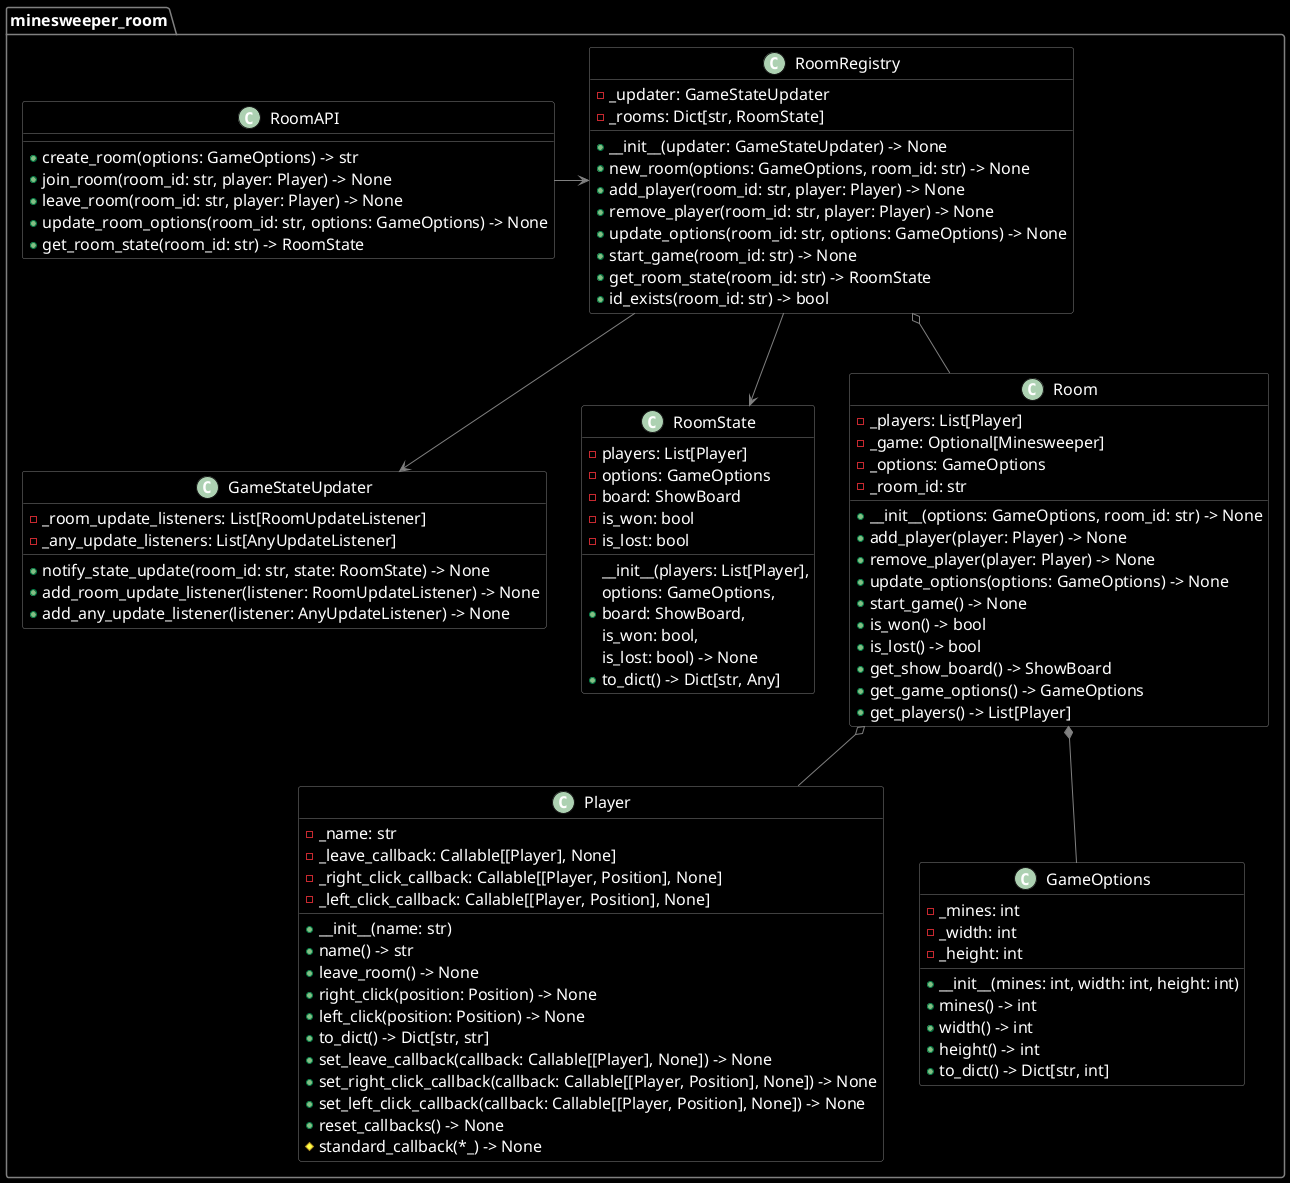 @startuml minesweeper_room

skinparam {

    DefaultFontColor White
    DefaultFontName Monospace
    DefaultFontSize 16
    DefaultBorderColor White
    ArrowColor Gray

    BackgroundColor Black
    BorderColor Gray
    FontColor White

    class {
        BackgroundColor Black
        BorderColor Gray
    }

    package {
        BackgroundColor Black
        BorderColor Gray
    }

}

package minesweeper_room {


    class GameStateUpdater {
        - _room_update_listeners: List[RoomUpdateListener]
        - _any_update_listeners: List[AnyUpdateListener]
        + notify_state_update(room_id: str, state: RoomState) -> None
        + add_room_update_listener(listener: RoomUpdateListener) -> None
        + add_any_update_listener(listener: AnyUpdateListener) -> None
    }

    class RoomState {
        - players: List[Player]
        - options: GameOptions
        - board: ShowBoard
        - is_won: bool
        - is_lost: bool
        + __init__(players: List[Player],\noptions: GameOptions,\nboard: ShowBoard,\nis_won: bool,\nis_lost: bool) -> None
        + to_dict() -> Dict[str, Any]
    }

    class RoomAPI {
        + create_room(options: GameOptions) -> str
        + join_room(room_id: str, player: Player) -> None
        + leave_room(room_id: str, player: Player) -> None
        + update_room_options(room_id: str, options: GameOptions) -> None
        + get_room_state(room_id: str) -> RoomState
    }

    class RoomRegistry {
        - _updater: GameStateUpdater
        - _rooms: Dict[str, RoomState]
        + __init__(updater: GameStateUpdater) -> None
        + new_room(options: GameOptions, room_id: str) -> None
        + add_player(room_id: str, player: Player) -> None
        + remove_player(room_id: str, player: Player) -> None
        + update_options(room_id: str, options: GameOptions) -> None
        + start_game(room_id: str) -> None
        + get_room_state(room_id: str) -> RoomState
        + id_exists(room_id: str) -> bool
    }

    class Player {

        - _name: str
        - _leave_callback: Callable[[Player], None]
        - _right_click_callback: Callable[[Player, Position], None]
        - _left_click_callback: Callable[[Player, Position], None]

        + __init__(name: str)
        + name() -> str
        + leave_room() -> None
        + right_click(position: Position) -> None
        + left_click(position: Position) -> None
        + to_dict() -> Dict[str, str]
        + set_leave_callback(callback: Callable[[Player], None]) -> None
        + set_right_click_callback(callback: Callable[[Player, Position], None]) -> None
        + set_left_click_callback(callback: Callable[[Player, Position], None]) -> None
        + reset_callbacks() -> None
        # standard_callback(*_) -> None

    }

    class GameOptions {

        - _mines: int
        - _width: int
        - _height: int

        + __init__(mines: int, width: int, height: int)
        + mines() -> int
        + width() -> int
        + height() -> int
        + to_dict() -> Dict[str, int]

    }

    class Room {

        - _players: List[Player]
        - _game: Optional[Minesweeper]
        - _options: GameOptions
        - _room_id: str

        + __init__(options: GameOptions, room_id: str) -> None
        + add_player(player: Player) -> None
        + remove_player(player: Player) -> None
        + update_options(options: GameOptions) -> None
        + start_game() -> None
        + is_won() -> bool
        + is_lost() -> bool
        + get_show_board() -> ShowBoard
        + get_game_options() -> GameOptions
        + get_players() -> List[Player]

    }

    RoomAPI -> RoomRegistry
    RoomRegistry --> RoomState
    RoomRegistry --> GameStateUpdater

    Room o-- Player
    Room *-- GameOptions

    RoomRegistry o-- Room

}

@enduml
